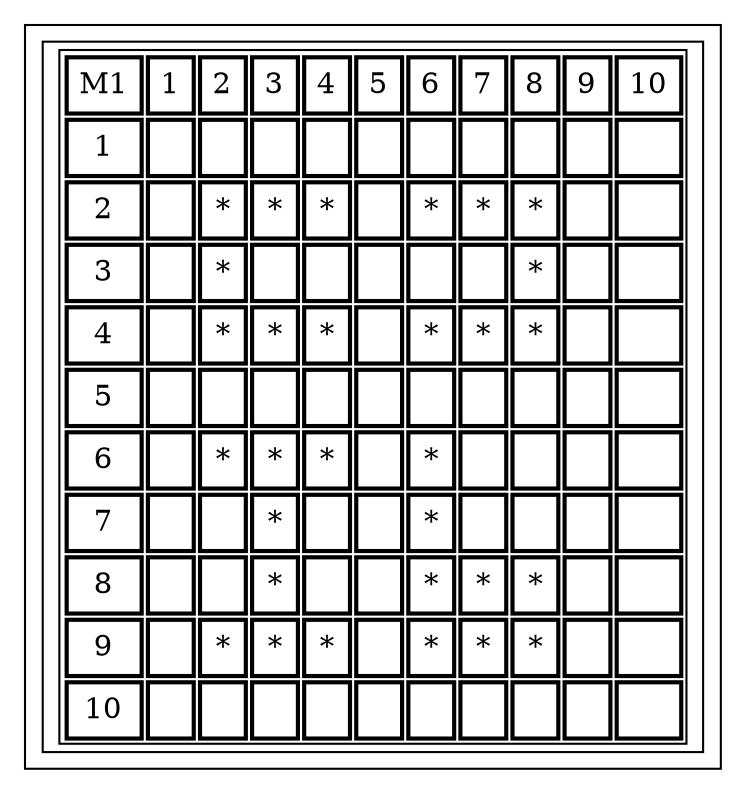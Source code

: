 digraph G {
 
                subgraph cluster1 {
 
                node [  shape = "box" ]
                a0 [ label= <
                <TABLE border="1" cellspacing= "1" cellpadding="5">
                        <TR><TD border="2">M1</TD>
                                    <TD border="2">1</TD>
                                    
                                    
                                    <TD border="2">2</TD>
                                    
                                    
                                    <TD border="2">3</TD>
                                    
                                    
                                    <TD border="2">4</TD>
                                    
                                    
                                    <TD border="2">5</TD>
                                    
                                    
                                    <TD border="2">6</TD>
                                    
                                    
                                    <TD border="2">7</TD>
                                    
                                    
                                    <TD border="2">8</TD>
                                    
                                    
                                    <TD border="2">9</TD>
                                    
                                    
                                    <TD border="2">10</TD>
                                    
                                    </TR><TR><TD border="2">1</TD><TD border="2"> </TD>
<TD border="2"> </TD>
<TD border="2"> </TD>
<TD border="2"> </TD>
<TD border="2"> </TD>
<TD border="2"> </TD>
<TD border="2"> </TD>
<TD border="2"> </TD>
<TD border="2"> </TD>
<TD border="2"> </TD>
</TR>
<TR><TD border="2">2</TD><TD border="2"> </TD>
<TD border="2">*</TD>
<TD border="2">*</TD>
<TD border="2">*</TD>
<TD border="2"> </TD>
<TD border="2">*</TD>
<TD border="2">*</TD>
<TD border="2">*</TD>
<TD border="2"> </TD>
<TD border="2"> </TD>
</TR>
<TR><TD border="2">3</TD><TD border="2"> </TD>
<TD border="2">*</TD>
<TD border="2"> </TD>
<TD border="2"> </TD>
<TD border="2"> </TD>
<TD border="2"> </TD>
<TD border="2"> </TD>
<TD border="2">*</TD>
<TD border="2"> </TD>
<TD border="2"> </TD>
</TR>
<TR><TD border="2">4</TD><TD border="2"> </TD>
<TD border="2">*</TD>
<TD border="2">*</TD>
<TD border="2">*</TD>
<TD border="2"> </TD>
<TD border="2">*</TD>
<TD border="2">*</TD>
<TD border="2">*</TD>
<TD border="2"> </TD>
<TD border="2"> </TD>
</TR>
<TR><TD border="2">5</TD><TD border="2"> </TD>
<TD border="2"> </TD>
<TD border="2"> </TD>
<TD border="2"> </TD>
<TD border="2"> </TD>
<TD border="2"> </TD>
<TD border="2"> </TD>
<TD border="2"> </TD>
<TD border="2"> </TD>
<TD border="2"> </TD>
</TR>
<TR><TD border="2">6</TD><TD border="2"> </TD>
<TD border="2">*</TD>
<TD border="2">*</TD>
<TD border="2">*</TD>
<TD border="2"> </TD>
<TD border="2">*</TD>
<TD border="2"> </TD>
<TD border="2"> </TD>
<TD border="2"> </TD>
<TD border="2"> </TD>
</TR>
<TR><TD border="2">7</TD><TD border="2"> </TD>
<TD border="2"> </TD>
<TD border="2">*</TD>
<TD border="2"> </TD>
<TD border="2"> </TD>
<TD border="2">*</TD>
<TD border="2"> </TD>
<TD border="2"> </TD>
<TD border="2"> </TD>
<TD border="2"> </TD>
</TR>
<TR><TD border="2">8</TD><TD border="2"> </TD>
<TD border="2"> </TD>
<TD border="2">*</TD>
<TD border="2"> </TD>
<TD border="2"> </TD>
<TD border="2">*</TD>
<TD border="2">*</TD>
<TD border="2">*</TD>
<TD border="2"> </TD>
<TD border="2"> </TD>
</TR>
<TR><TD border="2">9</TD><TD border="2"> </TD>
<TD border="2">*</TD>
<TD border="2">*</TD>
<TD border="2">*</TD>
<TD border="2"> </TD>
<TD border="2">*</TD>
<TD border="2">*</TD>
<TD border="2">*</TD>
<TD border="2"> </TD>
<TD border="2"> </TD>
</TR>
<TR><TD border="2">10</TD><TD border="2"> </TD>
<TD border="2"> </TD>
<TD border="2"> </TD>
<TD border="2"> </TD>
<TD border="2"> </TD>
<TD border="2"> </TD>
<TD border="2"> </TD>
<TD border="2"> </TD>
<TD border="2"> </TD>
<TD border="2"> </TD>
</TR>

                    
                    </TABLE>>];


                    }


                    }

